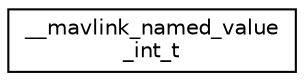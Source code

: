 digraph "Graphical Class Hierarchy"
{
 // INTERACTIVE_SVG=YES
  edge [fontname="Helvetica",fontsize="10",labelfontname="Helvetica",labelfontsize="10"];
  node [fontname="Helvetica",fontsize="10",shape=record];
  rankdir="LR";
  Node1 [label="__mavlink_named_value\l_int_t",height=0.2,width=0.4,color="black", fillcolor="white", style="filled",URL="$struct____mavlink__named__value__int__t.html"];
}
